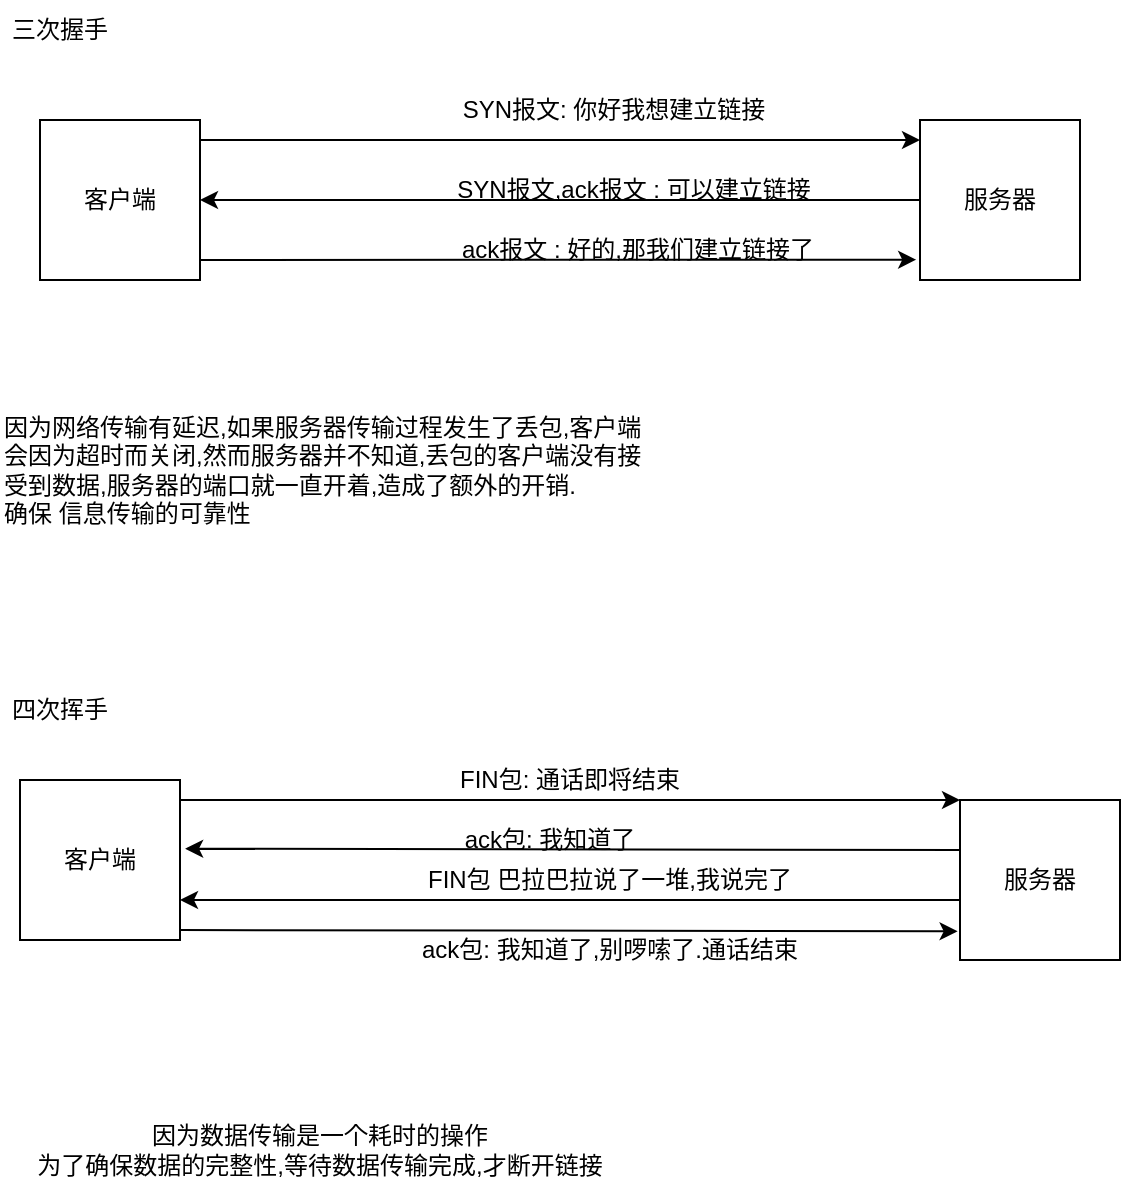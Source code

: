 <mxfile version="20.0.2" type="github">
  <diagram id="rfHESNXNJCe3Hg5CzHo1" name="Page-1">
    <mxGraphModel dx="815" dy="505" grid="1" gridSize="10" guides="1" tooltips="1" connect="1" arrows="1" fold="1" page="1" pageScale="1" pageWidth="827" pageHeight="1169" math="0" shadow="0">
      <root>
        <mxCell id="0" />
        <mxCell id="1" parent="0" />
        <mxCell id="rTmbVFQo7ttQR5mvv_xW-1" value="客户端" style="whiteSpace=wrap;html=1;aspect=fixed;" vertex="1" parent="1">
          <mxGeometry x="180" y="270" width="80" height="80" as="geometry" />
        </mxCell>
        <mxCell id="rTmbVFQo7ttQR5mvv_xW-2" value="服务器" style="whiteSpace=wrap;html=1;aspect=fixed;" vertex="1" parent="1">
          <mxGeometry x="620" y="270" width="80" height="80" as="geometry" />
        </mxCell>
        <mxCell id="rTmbVFQo7ttQR5mvv_xW-3" value="" style="endArrow=classic;html=1;rounded=0;entryX=0;entryY=0.125;entryDx=0;entryDy=0;entryPerimeter=0;" edge="1" parent="1" target="rTmbVFQo7ttQR5mvv_xW-2">
          <mxGeometry width="50" height="50" relative="1" as="geometry">
            <mxPoint x="260" y="280" as="sourcePoint" />
            <mxPoint x="310" y="230" as="targetPoint" />
          </mxGeometry>
        </mxCell>
        <mxCell id="rTmbVFQo7ttQR5mvv_xW-4" value="SYN报文: 你好我想建立链接" style="text;html=1;strokeColor=none;fillColor=none;align=center;verticalAlign=middle;whiteSpace=wrap;rounded=0;" vertex="1" parent="1">
          <mxGeometry x="384" y="250" width="166" height="30" as="geometry" />
        </mxCell>
        <mxCell id="rTmbVFQo7ttQR5mvv_xW-5" value="" style="endArrow=classic;html=1;rounded=0;entryX=1;entryY=0.5;entryDx=0;entryDy=0;" edge="1" parent="1" target="rTmbVFQo7ttQR5mvv_xW-1">
          <mxGeometry width="50" height="50" relative="1" as="geometry">
            <mxPoint x="620" y="310" as="sourcePoint" />
            <mxPoint x="670" y="260" as="targetPoint" />
          </mxGeometry>
        </mxCell>
        <mxCell id="rTmbVFQo7ttQR5mvv_xW-6" value="SYN报文,ack报文 : 可以建立链接" style="text;html=1;strokeColor=none;fillColor=none;align=center;verticalAlign=middle;whiteSpace=wrap;rounded=0;" vertex="1" parent="1">
          <mxGeometry x="384" y="290" width="186" height="30" as="geometry" />
        </mxCell>
        <mxCell id="rTmbVFQo7ttQR5mvv_xW-7" value="" style="endArrow=classic;html=1;rounded=0;entryX=-0.024;entryY=0.873;entryDx=0;entryDy=0;entryPerimeter=0;" edge="1" parent="1" target="rTmbVFQo7ttQR5mvv_xW-2">
          <mxGeometry width="50" height="50" relative="1" as="geometry">
            <mxPoint x="260" y="340" as="sourcePoint" />
            <mxPoint x="310" y="290" as="targetPoint" />
          </mxGeometry>
        </mxCell>
        <mxCell id="rTmbVFQo7ttQR5mvv_xW-8" value="ack报文 : 好的,那我们建立链接了" style="text;html=1;strokeColor=none;fillColor=none;align=center;verticalAlign=middle;whiteSpace=wrap;rounded=0;" vertex="1" parent="1">
          <mxGeometry x="384" y="320" width="190" height="30" as="geometry" />
        </mxCell>
        <mxCell id="rTmbVFQo7ttQR5mvv_xW-9" value="因为网络传输有延迟,如果服务器传输过程发生了丢包,客户端会因为超时而关闭,然而服务器并不知道,丢包的客户端没有接受到数据,服务器的端口就一直开着,造成了额外的开销.&lt;br&gt;确保 信息传输的可靠性" style="text;html=1;strokeColor=none;fillColor=none;align=left;verticalAlign=middle;whiteSpace=wrap;rounded=0;" vertex="1" parent="1">
          <mxGeometry x="160" y="380" width="330" height="130" as="geometry" />
        </mxCell>
        <mxCell id="rTmbVFQo7ttQR5mvv_xW-10" value="三次握手" style="text;html=1;strokeColor=none;fillColor=none;align=center;verticalAlign=middle;whiteSpace=wrap;rounded=0;" vertex="1" parent="1">
          <mxGeometry x="160" y="210" width="60" height="30" as="geometry" />
        </mxCell>
        <mxCell id="rTmbVFQo7ttQR5mvv_xW-11" value="四次挥手" style="text;html=1;strokeColor=none;fillColor=none;align=center;verticalAlign=middle;whiteSpace=wrap;rounded=0;" vertex="1" parent="1">
          <mxGeometry x="160" y="550" width="60" height="30" as="geometry" />
        </mxCell>
        <mxCell id="rTmbVFQo7ttQR5mvv_xW-12" value="客户端" style="whiteSpace=wrap;html=1;aspect=fixed;" vertex="1" parent="1">
          <mxGeometry x="170" y="600" width="80" height="80" as="geometry" />
        </mxCell>
        <mxCell id="rTmbVFQo7ttQR5mvv_xW-13" value="服务器" style="whiteSpace=wrap;html=1;aspect=fixed;" vertex="1" parent="1">
          <mxGeometry x="640" y="610" width="80" height="80" as="geometry" />
        </mxCell>
        <mxCell id="rTmbVFQo7ttQR5mvv_xW-14" value="" style="endArrow=classic;html=1;rounded=0;entryX=0;entryY=0;entryDx=0;entryDy=0;" edge="1" parent="1" target="rTmbVFQo7ttQR5mvv_xW-13">
          <mxGeometry width="50" height="50" relative="1" as="geometry">
            <mxPoint x="250" y="610" as="sourcePoint" />
            <mxPoint x="300" y="560" as="targetPoint" />
          </mxGeometry>
        </mxCell>
        <mxCell id="rTmbVFQo7ttQR5mvv_xW-15" value="FIN包: 通话即将结束" style="text;html=1;strokeColor=none;fillColor=none;align=center;verticalAlign=middle;whiteSpace=wrap;rounded=0;" vertex="1" parent="1">
          <mxGeometry x="380" y="585" width="130" height="30" as="geometry" />
        </mxCell>
        <mxCell id="rTmbVFQo7ttQR5mvv_xW-16" value="" style="endArrow=classic;html=1;rounded=0;entryX=1.032;entryY=0.429;entryDx=0;entryDy=0;entryPerimeter=0;" edge="1" parent="1" target="rTmbVFQo7ttQR5mvv_xW-12">
          <mxGeometry width="50" height="50" relative="1" as="geometry">
            <mxPoint x="640" y="635" as="sourcePoint" />
            <mxPoint x="690" y="585" as="targetPoint" />
          </mxGeometry>
        </mxCell>
        <mxCell id="rTmbVFQo7ttQR5mvv_xW-17" value="ack包: 我知道了" style="text;html=1;strokeColor=none;fillColor=none;align=center;verticalAlign=middle;whiteSpace=wrap;rounded=0;" vertex="1" parent="1">
          <mxGeometry x="380" y="615" width="110" height="30" as="geometry" />
        </mxCell>
        <mxCell id="rTmbVFQo7ttQR5mvv_xW-18" value="" style="endArrow=classic;html=1;rounded=0;entryX=1;entryY=0.75;entryDx=0;entryDy=0;" edge="1" parent="1" target="rTmbVFQo7ttQR5mvv_xW-12">
          <mxGeometry width="50" height="50" relative="1" as="geometry">
            <mxPoint x="640" y="660" as="sourcePoint" />
            <mxPoint x="260" y="660" as="targetPoint" />
          </mxGeometry>
        </mxCell>
        <mxCell id="rTmbVFQo7ttQR5mvv_xW-19" value="FIN包 巴拉巴拉说了一堆,我说完了" style="text;html=1;strokeColor=none;fillColor=none;align=center;verticalAlign=middle;whiteSpace=wrap;rounded=0;" vertex="1" parent="1">
          <mxGeometry x="370" y="635" width="190" height="30" as="geometry" />
        </mxCell>
        <mxCell id="rTmbVFQo7ttQR5mvv_xW-22" value="" style="endArrow=classic;html=1;rounded=0;entryX=-0.015;entryY=0.821;entryDx=0;entryDy=0;entryPerimeter=0;" edge="1" parent="1" target="rTmbVFQo7ttQR5mvv_xW-13">
          <mxGeometry width="50" height="50" relative="1" as="geometry">
            <mxPoint x="250" y="675" as="sourcePoint" />
            <mxPoint x="300" y="625" as="targetPoint" />
          </mxGeometry>
        </mxCell>
        <mxCell id="rTmbVFQo7ttQR5mvv_xW-23" value="ack包: 我知道了,别啰嗦了.通话结束" style="text;html=1;strokeColor=none;fillColor=none;align=center;verticalAlign=middle;whiteSpace=wrap;rounded=0;" vertex="1" parent="1">
          <mxGeometry x="370" y="670" width="190" height="30" as="geometry" />
        </mxCell>
        <mxCell id="rTmbVFQo7ttQR5mvv_xW-24" value="因为数据传输是一个耗时的操作&lt;br&gt;为了确保数据的完整性,等待数据传输完成,才断开链接" style="text;html=1;strokeColor=none;fillColor=none;align=center;verticalAlign=middle;whiteSpace=wrap;rounded=0;" vertex="1" parent="1">
          <mxGeometry x="160" y="770" width="320" height="30" as="geometry" />
        </mxCell>
      </root>
    </mxGraphModel>
  </diagram>
</mxfile>

